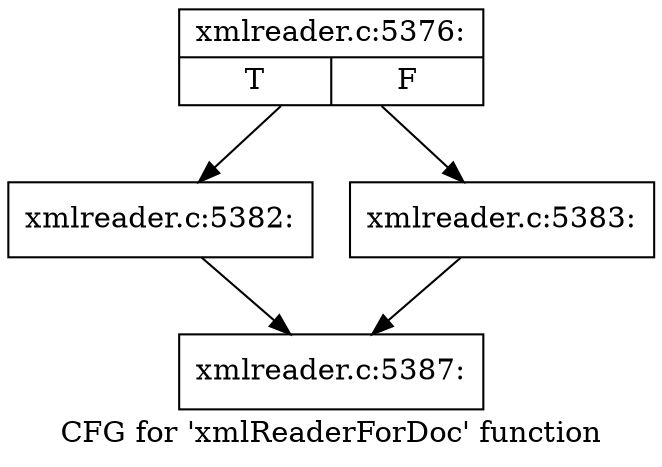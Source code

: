 digraph "CFG for 'xmlReaderForDoc' function" {
	label="CFG for 'xmlReaderForDoc' function";

	Node0x4912d30 [shape=record,label="{xmlreader.c:5376:|{<s0>T|<s1>F}}"];
	Node0x4912d30 -> Node0x4917740;
	Node0x4912d30 -> Node0x4917790;
	Node0x4917740 [shape=record,label="{xmlreader.c:5382:}"];
	Node0x4917740 -> Node0x4912ee0;
	Node0x4917790 [shape=record,label="{xmlreader.c:5383:}"];
	Node0x4917790 -> Node0x4912ee0;
	Node0x4912ee0 [shape=record,label="{xmlreader.c:5387:}"];
}
